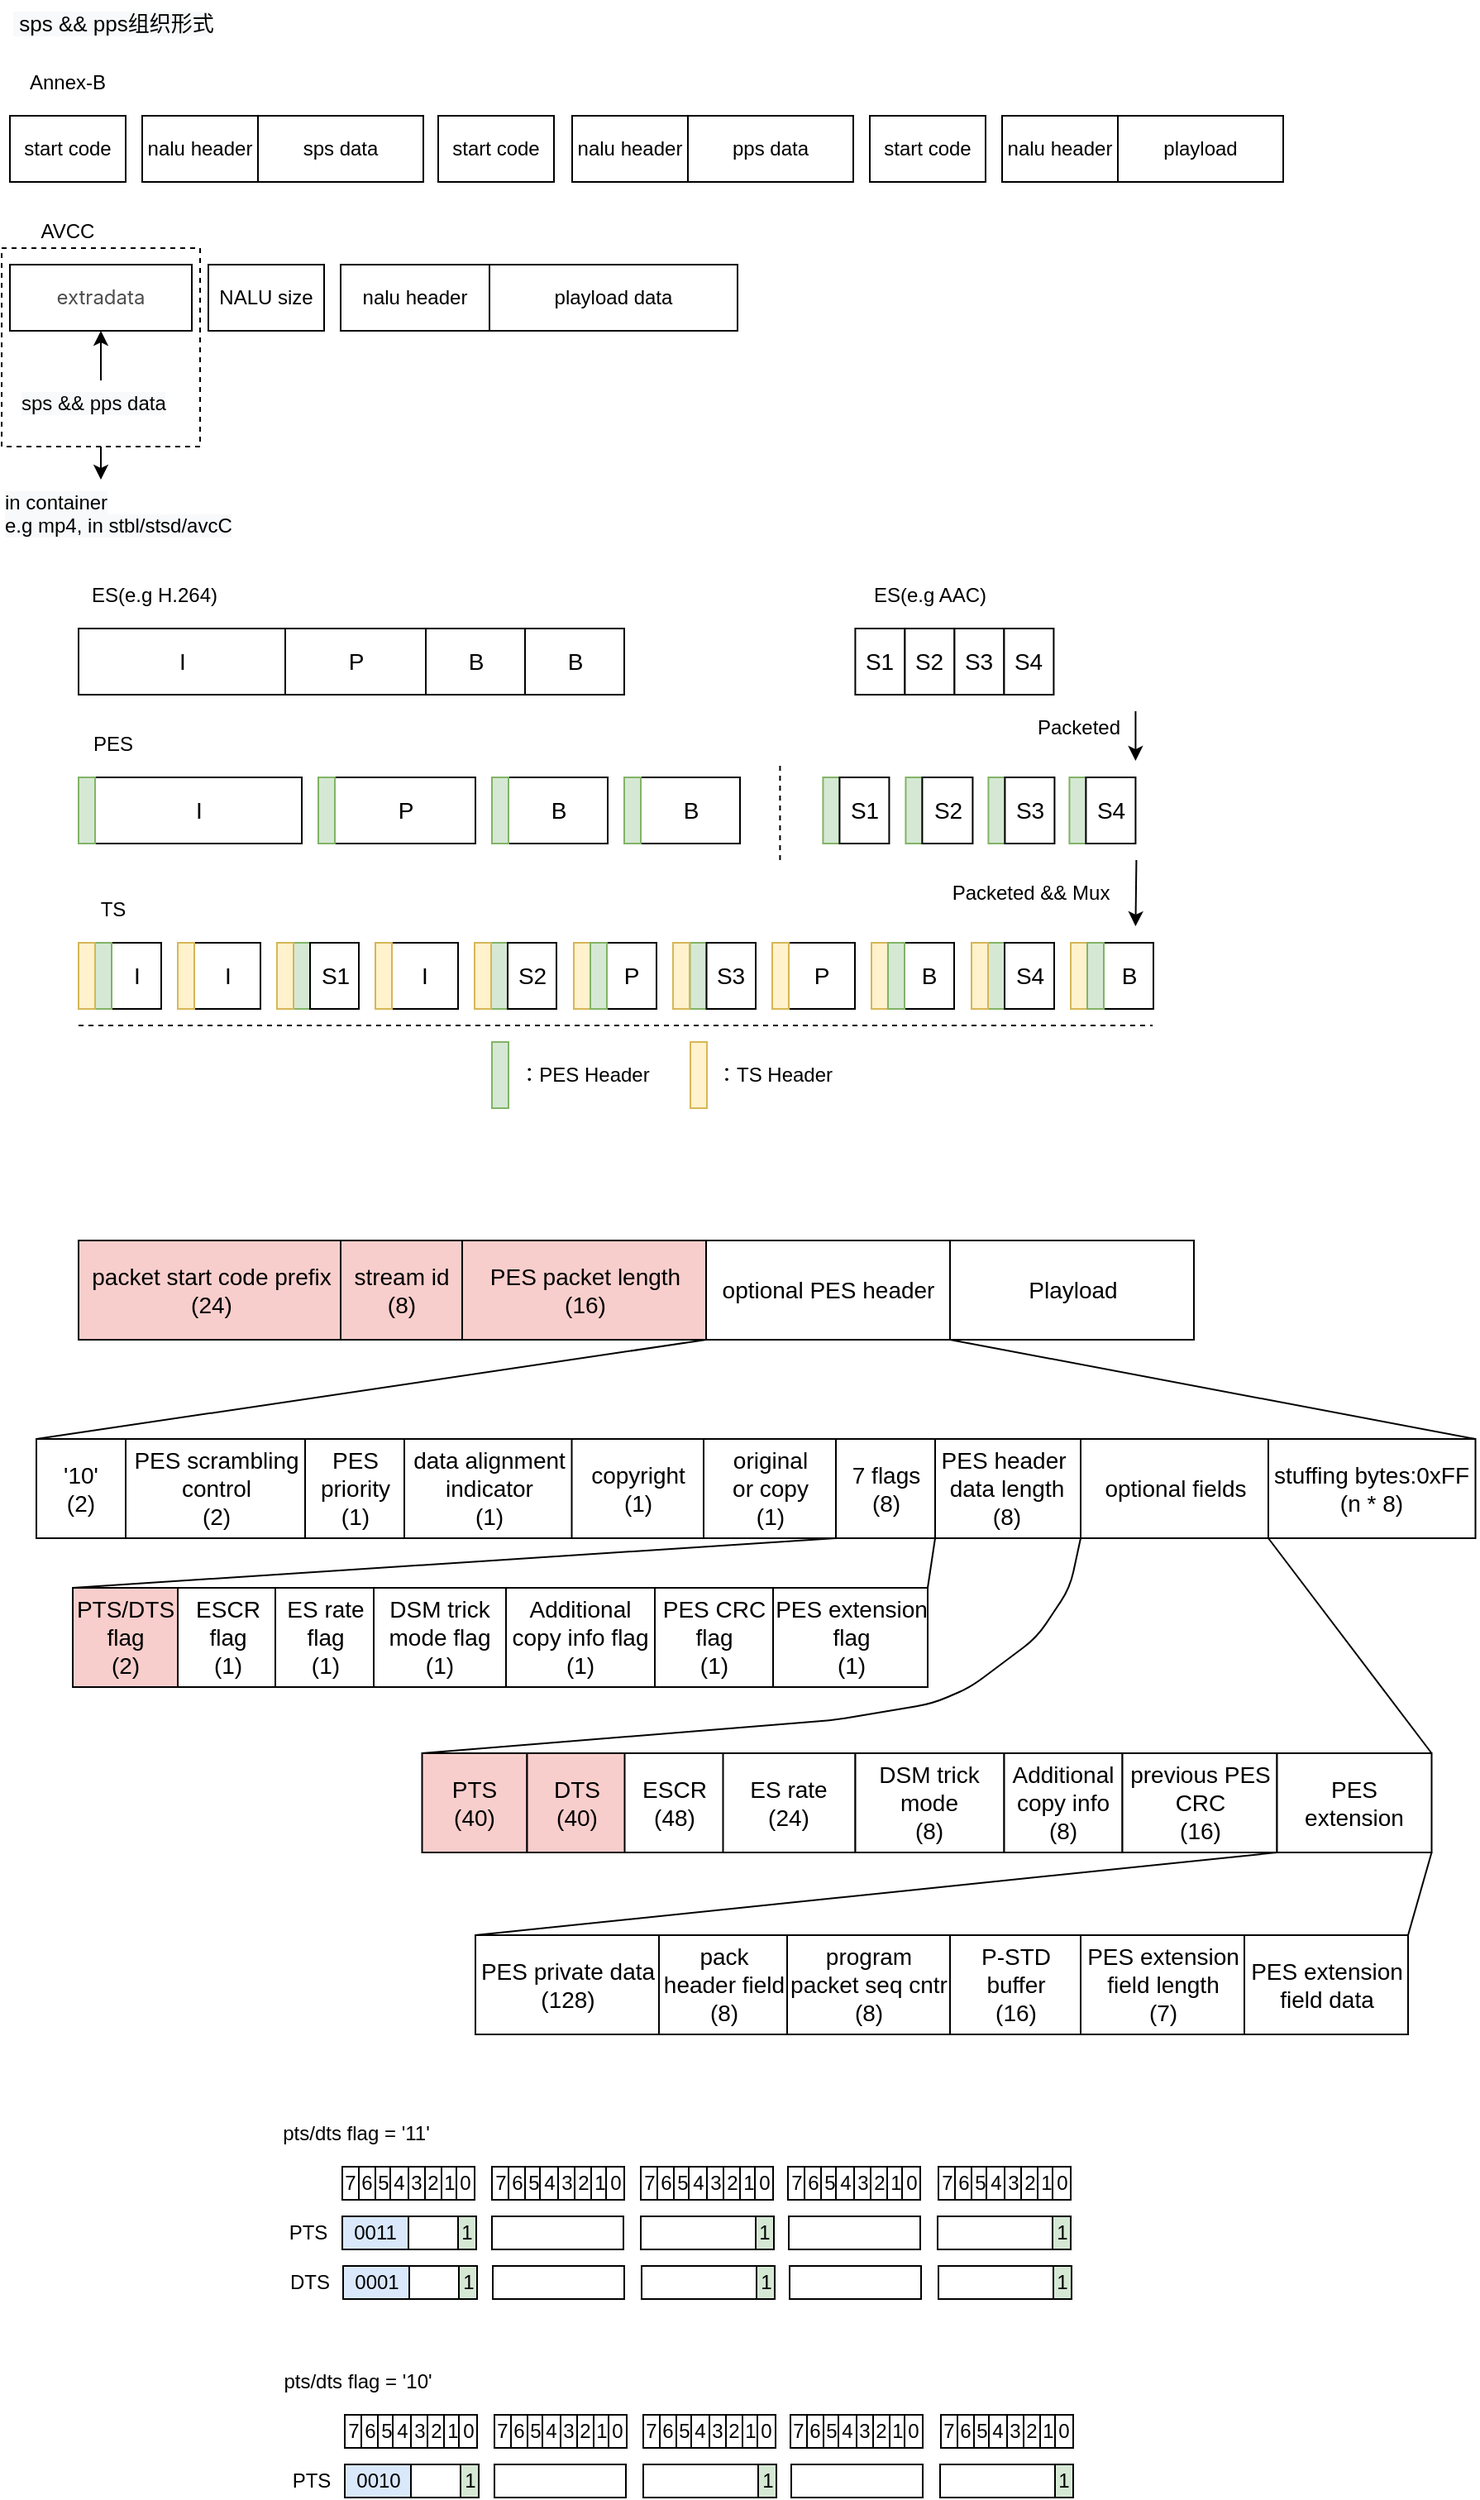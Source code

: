 <mxfile version="13.5.9" type="github">
  <diagram id="H2OyWEgOupRw279F355V" name="Page-1">
    <mxGraphModel dx="602" dy="960" grid="1" gridSize="10" guides="1" tooltips="1" connect="1" arrows="1" fold="1" page="1" pageScale="1" pageWidth="827" pageHeight="1169" math="0" shadow="0">
      <root>
        <mxCell id="0" />
        <mxCell id="1" parent="0" />
        <mxCell id="e2cg2YzqcunQsSNUU6SA-1" value="&lt;font style=&quot;font-size: 14px&quot;&gt;I&lt;/font&gt;" style="rounded=0;whiteSpace=wrap;html=1;" parent="1" vertex="1">
          <mxGeometry x="80.5" y="510" width="125" height="40" as="geometry" />
        </mxCell>
        <mxCell id="e2cg2YzqcunQsSNUU6SA-2" value="ES(e.g H.264)" style="text;html=1;align=center;verticalAlign=middle;resizable=0;points=[];autosize=1;" parent="1" vertex="1">
          <mxGeometry x="80.5" y="480" width="90" height="20" as="geometry" />
        </mxCell>
        <mxCell id="e2cg2YzqcunQsSNUU6SA-3" value="&lt;span style=&quot;font-size: 14px&quot;&gt;P&lt;/span&gt;" style="rounded=0;whiteSpace=wrap;html=1;" parent="1" vertex="1">
          <mxGeometry x="205.5" y="510" width="85" height="40" as="geometry" />
        </mxCell>
        <mxCell id="e2cg2YzqcunQsSNUU6SA-4" value="&lt;span style=&quot;font-size: 14px&quot;&gt;B&lt;/span&gt;" style="rounded=0;whiteSpace=wrap;html=1;" parent="1" vertex="1">
          <mxGeometry x="290.5" y="510" width="60" height="40" as="geometry" />
        </mxCell>
        <mxCell id="e2cg2YzqcunQsSNUU6SA-5" value="&lt;span style=&quot;font-size: 14px&quot;&gt;B&lt;/span&gt;" style="rounded=0;whiteSpace=wrap;html=1;" parent="1" vertex="1">
          <mxGeometry x="350.5" y="510" width="60" height="40" as="geometry" />
        </mxCell>
        <mxCell id="e2cg2YzqcunQsSNUU6SA-6" value="&lt;font style=&quot;font-size: 14px&quot;&gt;I&lt;/font&gt;" style="rounded=0;whiteSpace=wrap;html=1;" parent="1" vertex="1">
          <mxGeometry x="90.5" y="600" width="125" height="40" as="geometry" />
        </mxCell>
        <mxCell id="e2cg2YzqcunQsSNUU6SA-7" value="PES" style="text;html=1;align=center;verticalAlign=middle;resizable=0;points=[];autosize=1;" parent="1" vertex="1">
          <mxGeometry x="80.5" y="570" width="40" height="20" as="geometry" />
        </mxCell>
        <mxCell id="e2cg2YzqcunQsSNUU6SA-8" value="&lt;span style=&quot;font-size: 14px&quot;&gt;P&lt;/span&gt;" style="rounded=0;whiteSpace=wrap;html=1;" parent="1" vertex="1">
          <mxGeometry x="235.5" y="600" width="85" height="40" as="geometry" />
        </mxCell>
        <mxCell id="e2cg2YzqcunQsSNUU6SA-9" value="&lt;span style=&quot;font-size: 14px&quot;&gt;B&lt;/span&gt;" style="rounded=0;whiteSpace=wrap;html=1;" parent="1" vertex="1">
          <mxGeometry x="340.5" y="600" width="60" height="40" as="geometry" />
        </mxCell>
        <mxCell id="e2cg2YzqcunQsSNUU6SA-10" value="&lt;span style=&quot;font-size: 14px&quot;&gt;B&lt;/span&gt;" style="rounded=0;whiteSpace=wrap;html=1;" parent="1" vertex="1">
          <mxGeometry x="420.5" y="600" width="60" height="40" as="geometry" />
        </mxCell>
        <mxCell id="e2cg2YzqcunQsSNUU6SA-11" value="" style="rounded=0;whiteSpace=wrap;html=1;fillColor=#d5e8d4;strokeColor=#82b366;" parent="1" vertex="1">
          <mxGeometry x="80.5" y="600" width="10" height="40" as="geometry" />
        </mxCell>
        <mxCell id="e2cg2YzqcunQsSNUU6SA-12" value="" style="rounded=0;whiteSpace=wrap;html=1;fillColor=#d5e8d4;strokeColor=#82b366;" parent="1" vertex="1">
          <mxGeometry x="225.5" y="600" width="10" height="40" as="geometry" />
        </mxCell>
        <mxCell id="e2cg2YzqcunQsSNUU6SA-13" value="" style="rounded=0;whiteSpace=wrap;html=1;fillColor=#d5e8d4;strokeColor=#82b366;" parent="1" vertex="1">
          <mxGeometry x="330.5" y="600" width="10" height="40" as="geometry" />
        </mxCell>
        <mxCell id="e2cg2YzqcunQsSNUU6SA-14" value="" style="rounded=0;whiteSpace=wrap;html=1;fillColor=#d5e8d4;strokeColor=#82b366;" parent="1" vertex="1">
          <mxGeometry x="410.5" y="600" width="10" height="40" as="geometry" />
        </mxCell>
        <mxCell id="e2cg2YzqcunQsSNUU6SA-15" value="TS" style="text;html=1;align=center;verticalAlign=middle;resizable=0;points=[];autosize=1;" parent="1" vertex="1">
          <mxGeometry x="85.5" y="670" width="30" height="20" as="geometry" />
        </mxCell>
        <mxCell id="e2cg2YzqcunQsSNUU6SA-16" value="&lt;font style=&quot;font-size: 14px&quot;&gt;I&lt;/font&gt;" style="rounded=0;whiteSpace=wrap;html=1;" parent="1" vertex="1">
          <mxGeometry x="100.5" y="700" width="30" height="40" as="geometry" />
        </mxCell>
        <mxCell id="e2cg2YzqcunQsSNUU6SA-17" value="" style="rounded=0;whiteSpace=wrap;html=1;fillColor=#d5e8d4;strokeColor=#82b366;" parent="1" vertex="1">
          <mxGeometry x="90.5" y="700" width="10" height="40" as="geometry" />
        </mxCell>
        <mxCell id="e2cg2YzqcunQsSNUU6SA-18" value="&lt;font style=&quot;font-size: 14px&quot;&gt;I&lt;/font&gt;" style="rounded=0;whiteSpace=wrap;html=1;" parent="1" vertex="1">
          <mxGeometry x="150.5" y="700" width="40" height="40" as="geometry" />
        </mxCell>
        <mxCell id="e2cg2YzqcunQsSNUU6SA-19" value="&lt;font style=&quot;font-size: 14px&quot;&gt;I&lt;/font&gt;" style="rounded=0;whiteSpace=wrap;html=1;" parent="1" vertex="1">
          <mxGeometry x="270" y="700" width="40" height="40" as="geometry" />
        </mxCell>
        <mxCell id="e2cg2YzqcunQsSNUU6SA-20" value="" style="rounded=0;whiteSpace=wrap;html=1;fillColor=#fff2cc;strokeColor=#d6b656;" parent="1" vertex="1">
          <mxGeometry x="80.5" y="700" width="10" height="40" as="geometry" />
        </mxCell>
        <mxCell id="e2cg2YzqcunQsSNUU6SA-21" value="" style="rounded=0;whiteSpace=wrap;html=1;fillColor=#fff2cc;strokeColor=#d6b656;" parent="1" vertex="1">
          <mxGeometry x="140.5" y="700" width="10" height="40" as="geometry" />
        </mxCell>
        <mxCell id="e2cg2YzqcunQsSNUU6SA-22" value="" style="rounded=0;whiteSpace=wrap;html=1;fillColor=#fff2cc;strokeColor=#d6b656;" parent="1" vertex="1">
          <mxGeometry x="260" y="700" width="10" height="40" as="geometry" />
        </mxCell>
        <mxCell id="e2cg2YzqcunQsSNUU6SA-23" value="&lt;font style=&quot;font-size: 14px&quot;&gt;P&lt;/font&gt;" style="rounded=0;whiteSpace=wrap;html=1;" parent="1" vertex="1">
          <mxGeometry x="400" y="700" width="30" height="40" as="geometry" />
        </mxCell>
        <mxCell id="e2cg2YzqcunQsSNUU6SA-24" value="" style="rounded=0;whiteSpace=wrap;html=1;fillColor=#fff2cc;strokeColor=#d6b656;" parent="1" vertex="1">
          <mxGeometry x="380" y="700" width="10" height="40" as="geometry" />
        </mxCell>
        <mxCell id="e2cg2YzqcunQsSNUU6SA-25" value="&lt;font style=&quot;font-size: 14px&quot;&gt;P&lt;/font&gt;" style="rounded=0;whiteSpace=wrap;html=1;" parent="1" vertex="1">
          <mxGeometry x="510" y="700" width="40" height="40" as="geometry" />
        </mxCell>
        <mxCell id="e2cg2YzqcunQsSNUU6SA-26" value="" style="rounded=0;whiteSpace=wrap;html=1;fillColor=#fff2cc;strokeColor=#d6b656;" parent="1" vertex="1">
          <mxGeometry x="500" y="700" width="10" height="40" as="geometry" />
        </mxCell>
        <mxCell id="e2cg2YzqcunQsSNUU6SA-27" value="&lt;font style=&quot;font-size: 14px&quot;&gt;B&lt;/font&gt;" style="rounded=0;whiteSpace=wrap;html=1;" parent="1" vertex="1">
          <mxGeometry x="580" y="700" width="30" height="40" as="geometry" />
        </mxCell>
        <mxCell id="e2cg2YzqcunQsSNUU6SA-28" value="" style="rounded=0;whiteSpace=wrap;html=1;fillColor=#fff2cc;strokeColor=#d6b656;" parent="1" vertex="1">
          <mxGeometry x="560" y="700" width="10" height="40" as="geometry" />
        </mxCell>
        <mxCell id="e2cg2YzqcunQsSNUU6SA-29" value="&lt;font style=&quot;font-size: 14px&quot;&gt;B&lt;/font&gt;" style="rounded=0;whiteSpace=wrap;html=1;" parent="1" vertex="1">
          <mxGeometry x="700.5" y="700" width="30" height="40" as="geometry" />
        </mxCell>
        <mxCell id="e2cg2YzqcunQsSNUU6SA-30" value="" style="rounded=0;whiteSpace=wrap;html=1;fillColor=#fff2cc;strokeColor=#d6b656;" parent="1" vertex="1">
          <mxGeometry x="680.5" y="700" width="10" height="40" as="geometry" />
        </mxCell>
        <mxCell id="e2cg2YzqcunQsSNUU6SA-31" value="" style="rounded=0;whiteSpace=wrap;html=1;fillColor=#d5e8d4;strokeColor=#82b366;" parent="1" vertex="1">
          <mxGeometry x="390" y="700" width="10" height="40" as="geometry" />
        </mxCell>
        <mxCell id="e2cg2YzqcunQsSNUU6SA-32" value="" style="rounded=0;whiteSpace=wrap;html=1;fillColor=#d5e8d4;strokeColor=#82b366;" parent="1" vertex="1">
          <mxGeometry x="570" y="700" width="10" height="40" as="geometry" />
        </mxCell>
        <mxCell id="e2cg2YzqcunQsSNUU6SA-33" value="" style="rounded=0;whiteSpace=wrap;html=1;fillColor=#d5e8d4;strokeColor=#82b366;" parent="1" vertex="1">
          <mxGeometry x="690.5" y="700" width="10" height="40" as="geometry" />
        </mxCell>
        <mxCell id="e2cg2YzqcunQsSNUU6SA-34" style="edgeStyle=orthogonalEdgeStyle;rounded=0;orthogonalLoop=1;jettySize=auto;html=1;exitX=0.5;exitY=1;exitDx=0;exitDy=0;" parent="1" source="e2cg2YzqcunQsSNUU6SA-35" edge="1">
          <mxGeometry relative="1" as="geometry">
            <mxPoint x="94" y="420" as="targetPoint" />
          </mxGeometry>
        </mxCell>
        <mxCell id="e2cg2YzqcunQsSNUU6SA-35" value="" style="rounded=0;whiteSpace=wrap;html=1;dashed=1;" parent="1" vertex="1">
          <mxGeometry x="34" y="280" width="120" height="120" as="geometry" />
        </mxCell>
        <mxCell id="e2cg2YzqcunQsSNUU6SA-36" value="start code" style="whiteSpace=wrap;html=1;" parent="1" vertex="1">
          <mxGeometry x="39" y="200" width="70" height="40" as="geometry" />
        </mxCell>
        <mxCell id="e2cg2YzqcunQsSNUU6SA-37" value="nalu header" style="whiteSpace=wrap;html=1;" parent="1" vertex="1">
          <mxGeometry x="119" y="200" width="70" height="40" as="geometry" />
        </mxCell>
        <mxCell id="e2cg2YzqcunQsSNUU6SA-38" value="sps data" style="whiteSpace=wrap;html=1;" parent="1" vertex="1">
          <mxGeometry x="189" y="200" width="100" height="40" as="geometry" />
        </mxCell>
        <mxCell id="e2cg2YzqcunQsSNUU6SA-39" value="Annex-B" style="text;html=1;strokeColor=none;fillColor=none;align=center;verticalAlign=middle;whiteSpace=wrap;rounded=0;" parent="1" vertex="1">
          <mxGeometry x="39" y="170" width="70" height="20" as="geometry" />
        </mxCell>
        <mxCell id="e2cg2YzqcunQsSNUU6SA-40" value="&lt;span style=&quot;color: rgb(0 , 0 , 0) ; font-family: &amp;#34;helvetica&amp;#34; ; font-size: 13px ; font-style: normal ; font-weight: 400 ; letter-spacing: normal ; text-align: center ; text-indent: 0px ; text-transform: none ; word-spacing: 0px ; background-color: rgb(248 , 249 , 250) ; display: inline ; float: none&quot;&gt;&lt;span&gt;&amp;nbsp;&lt;/span&gt;sps &amp;amp;&amp;amp; pps组织形式&lt;/span&gt;" style="text;whiteSpace=wrap;html=1;" parent="1" vertex="1">
          <mxGeometry x="39" y="130" width="140" height="30" as="geometry" />
        </mxCell>
        <mxCell id="e2cg2YzqcunQsSNUU6SA-41" value="NALU size" style="whiteSpace=wrap;html=1;" parent="1" vertex="1">
          <mxGeometry x="159" y="290" width="70" height="40" as="geometry" />
        </mxCell>
        <mxCell id="e2cg2YzqcunQsSNUU6SA-42" value="&lt;span style=&quot;color: rgb(77 , 77 , 77) ; font-family: &amp;#34;microsoft yahei&amp;#34; , &amp;#34;sf pro display&amp;#34; , &amp;#34;roboto&amp;#34; , &amp;#34;noto&amp;#34; , &amp;#34;arial&amp;#34; , &amp;#34;pingfang sc&amp;#34; , sans-serif ; background-color: rgb(255 , 255 , 255)&quot;&gt;&lt;font style=&quot;font-size: 12px&quot;&gt;extradata&lt;/font&gt;&lt;/span&gt;" style="whiteSpace=wrap;html=1;" parent="1" vertex="1">
          <mxGeometry x="39" y="290" width="110" height="40" as="geometry" />
        </mxCell>
        <mxCell id="e2cg2YzqcunQsSNUU6SA-43" value="playload data" style="whiteSpace=wrap;html=1;" parent="1" vertex="1">
          <mxGeometry x="329" y="290" width="150" height="40" as="geometry" />
        </mxCell>
        <mxCell id="e2cg2YzqcunQsSNUU6SA-44" value="AVCC" style="text;html=1;strokeColor=none;fillColor=none;align=center;verticalAlign=middle;whiteSpace=wrap;rounded=0;" parent="1" vertex="1">
          <mxGeometry x="39" y="260" width="70" height="20" as="geometry" />
        </mxCell>
        <mxCell id="e2cg2YzqcunQsSNUU6SA-45" value="nalu header" style="whiteSpace=wrap;html=1;" parent="1" vertex="1">
          <mxGeometry x="239" y="290" width="90" height="40" as="geometry" />
        </mxCell>
        <mxCell id="e2cg2YzqcunQsSNUU6SA-46" value="" style="edgeStyle=orthogonalEdgeStyle;rounded=0;orthogonalLoop=1;jettySize=auto;html=1;entryX=0.5;entryY=1;entryDx=0;entryDy=0;" parent="1" source="e2cg2YzqcunQsSNUU6SA-47" target="e2cg2YzqcunQsSNUU6SA-42" edge="1">
          <mxGeometry relative="1" as="geometry">
            <mxPoint x="169" y="370" as="targetPoint" />
          </mxGeometry>
        </mxCell>
        <mxCell id="e2cg2YzqcunQsSNUU6SA-47" value="&lt;span style=&quot;color: rgb(0 , 0 , 0) ; font-family: &amp;#34;helvetica&amp;#34; ; font-size: 12px ; font-style: normal ; font-weight: 400 ; letter-spacing: normal ; text-align: center ; text-indent: 0px ; text-transform: none ; word-spacing: 0px ; background-color: rgb(248 , 249 , 250) ; display: inline ; float: none&quot;&gt;sps &amp;amp;&amp;amp; pps data&lt;/span&gt;" style="text;whiteSpace=wrap;html=1;" parent="1" vertex="1">
          <mxGeometry x="44" y="360" width="100" height="30" as="geometry" />
        </mxCell>
        <mxCell id="e2cg2YzqcunQsSNUU6SA-48" value="start code" style="whiteSpace=wrap;html=1;" parent="1" vertex="1">
          <mxGeometry x="559" y="200" width="70" height="40" as="geometry" />
        </mxCell>
        <mxCell id="e2cg2YzqcunQsSNUU6SA-49" value="&lt;span style=&quot;color: rgb(0 , 0 , 0) ; font-family: &amp;#34;helvetica&amp;#34; ; font-size: 12px ; font-style: normal ; font-weight: 400 ; letter-spacing: normal ; text-align: center ; text-indent: 0px ; text-transform: none ; word-spacing: 0px ; background-color: rgb(248 , 249 , 250) ; display: inline ; float: none&quot;&gt;in container&lt;br&gt;e.g mp4, in stbl/stsd/avcC&lt;br&gt;&lt;/span&gt;" style="text;whiteSpace=wrap;html=1;" parent="1" vertex="1">
          <mxGeometry x="34" y="420" width="140" height="40" as="geometry" />
        </mxCell>
        <mxCell id="e2cg2YzqcunQsSNUU6SA-50" value="start code" style="whiteSpace=wrap;html=1;" parent="1" vertex="1">
          <mxGeometry x="298" y="200" width="70" height="40" as="geometry" />
        </mxCell>
        <mxCell id="e2cg2YzqcunQsSNUU6SA-51" value="nalu header" style="whiteSpace=wrap;html=1;" parent="1" vertex="1">
          <mxGeometry x="379" y="200" width="70" height="40" as="geometry" />
        </mxCell>
        <mxCell id="e2cg2YzqcunQsSNUU6SA-52" value="pps data" style="whiteSpace=wrap;html=1;" parent="1" vertex="1">
          <mxGeometry x="449" y="200" width="100" height="40" as="geometry" />
        </mxCell>
        <mxCell id="e2cg2YzqcunQsSNUU6SA-53" value="nalu header" style="whiteSpace=wrap;html=1;" parent="1" vertex="1">
          <mxGeometry x="639" y="200" width="70" height="40" as="geometry" />
        </mxCell>
        <mxCell id="e2cg2YzqcunQsSNUU6SA-54" value="playload" style="whiteSpace=wrap;html=1;" parent="1" vertex="1">
          <mxGeometry x="709" y="200" width="100" height="40" as="geometry" />
        </mxCell>
        <mxCell id="e2cg2YzqcunQsSNUU6SA-55" value="" style="rounded=0;whiteSpace=wrap;html=1;fillColor=#d5e8d4;strokeColor=#82b366;" parent="1" vertex="1">
          <mxGeometry x="330.5" y="760" width="10" height="40" as="geometry" />
        </mxCell>
        <mxCell id="e2cg2YzqcunQsSNUU6SA-56" value="" style="endArrow=none;dashed=1;html=1;" parent="1" edge="1">
          <mxGeometry width="50" height="50" relative="1" as="geometry">
            <mxPoint x="80.5" y="750" as="sourcePoint" />
            <mxPoint x="730" y="750" as="targetPoint" />
          </mxGeometry>
        </mxCell>
        <mxCell id="e2cg2YzqcunQsSNUU6SA-57" value="：PES Header" style="text;html=1;align=center;verticalAlign=middle;resizable=0;points=[];autosize=1;" parent="1" vertex="1">
          <mxGeometry x="340.5" y="770" width="90" height="20" as="geometry" />
        </mxCell>
        <mxCell id="e2cg2YzqcunQsSNUU6SA-58" value="" style="rounded=0;whiteSpace=wrap;html=1;fillColor=#fff2cc;strokeColor=#d6b656;" parent="1" vertex="1">
          <mxGeometry x="450.5" y="760" width="10" height="40" as="geometry" />
        </mxCell>
        <mxCell id="e2cg2YzqcunQsSNUU6SA-59" value="：TS Header" style="text;html=1;align=center;verticalAlign=middle;resizable=0;points=[];autosize=1;" parent="1" vertex="1">
          <mxGeometry x="455.5" y="770" width="90" height="20" as="geometry" />
        </mxCell>
        <mxCell id="CJn2OmB8v8oCrsXGUj4G-1" value="ES(e.g AAC)" style="text;html=1;align=center;verticalAlign=middle;resizable=0;points=[];autosize=1;" parent="1" vertex="1">
          <mxGeometry x="555.21" y="480" width="80" height="20" as="geometry" />
        </mxCell>
        <mxCell id="CJn2OmB8v8oCrsXGUj4G-4" value="&lt;span style=&quot;font-size: 14px&quot;&gt;S1&lt;/span&gt;" style="rounded=0;whiteSpace=wrap;html=1;" parent="1" vertex="1">
          <mxGeometry x="550.21" y="510" width="30" height="40" as="geometry" />
        </mxCell>
        <mxCell id="CJn2OmB8v8oCrsXGUj4G-5" value="&lt;span style=&quot;font-size: 14px&quot;&gt;S2&lt;/span&gt;" style="rounded=0;whiteSpace=wrap;html=1;" parent="1" vertex="1">
          <mxGeometry x="580.21" y="510" width="30" height="40" as="geometry" />
        </mxCell>
        <mxCell id="CJn2OmB8v8oCrsXGUj4G-6" value="&lt;span style=&quot;font-size: 14px&quot;&gt;S3&lt;/span&gt;" style="rounded=0;whiteSpace=wrap;html=1;" parent="1" vertex="1">
          <mxGeometry x="610.21" y="510" width="30" height="40" as="geometry" />
        </mxCell>
        <mxCell id="CJn2OmB8v8oCrsXGUj4G-8" value="" style="rounded=0;whiteSpace=wrap;html=1;fillColor=#d5e8d4;strokeColor=#82b366;" parent="1" vertex="1">
          <mxGeometry x="210.5" y="700" width="10" height="40" as="geometry" />
        </mxCell>
        <mxCell id="CJn2OmB8v8oCrsXGUj4G-9" value="&lt;span style=&quot;font-size: 14px&quot;&gt;S1&lt;/span&gt;" style="rounded=0;whiteSpace=wrap;html=1;" parent="1" vertex="1">
          <mxGeometry x="220.5" y="700" width="29.5" height="40" as="geometry" />
        </mxCell>
        <mxCell id="CJn2OmB8v8oCrsXGUj4G-10" value="" style="rounded=0;whiteSpace=wrap;html=1;fillColor=#d5e8d4;strokeColor=#82b366;" parent="1" vertex="1">
          <mxGeometry x="580.71" y="600" width="10" height="40" as="geometry" />
        </mxCell>
        <mxCell id="CJn2OmB8v8oCrsXGUj4G-11" value="&lt;span style=&quot;font-size: 14px&quot;&gt;S2&lt;/span&gt;" style="rounded=0;whiteSpace=wrap;html=1;" parent="1" vertex="1">
          <mxGeometry x="590.71" y="600" width="30.5" height="40" as="geometry" />
        </mxCell>
        <mxCell id="CJn2OmB8v8oCrsXGUj4G-12" value="" style="rounded=0;whiteSpace=wrap;html=1;fillColor=#d5e8d4;strokeColor=#82b366;" parent="1" vertex="1">
          <mxGeometry x="630.71" y="600" width="10" height="40" as="geometry" />
        </mxCell>
        <mxCell id="CJn2OmB8v8oCrsXGUj4G-13" value="&lt;span style=&quot;font-size: 14px&quot;&gt;S3&lt;/span&gt;" style="rounded=0;whiteSpace=wrap;html=1;" parent="1" vertex="1">
          <mxGeometry x="640.71" y="600" width="30" height="40" as="geometry" />
        </mxCell>
        <mxCell id="CJn2OmB8v8oCrsXGUj4G-15" value="&lt;span style=&quot;font-size: 14px&quot;&gt;S4&lt;/span&gt;" style="rounded=0;whiteSpace=wrap;html=1;" parent="1" vertex="1">
          <mxGeometry x="640.21" y="510" width="30" height="40" as="geometry" />
        </mxCell>
        <mxCell id="CJn2OmB8v8oCrsXGUj4G-16" value="" style="rounded=0;whiteSpace=wrap;html=1;fillColor=#d5e8d4;strokeColor=#82b366;" parent="1" vertex="1">
          <mxGeometry x="679.71" y="600" width="10" height="40" as="geometry" />
        </mxCell>
        <mxCell id="CJn2OmB8v8oCrsXGUj4G-17" value="&lt;span style=&quot;font-size: 14px&quot;&gt;S4&lt;/span&gt;" style="rounded=0;whiteSpace=wrap;html=1;" parent="1" vertex="1">
          <mxGeometry x="689.71" y="600" width="30" height="40" as="geometry" />
        </mxCell>
        <mxCell id="CJn2OmB8v8oCrsXGUj4G-18" value="" style="rounded=0;whiteSpace=wrap;html=1;fillColor=#d5e8d4;strokeColor=#82b366;" parent="1" vertex="1">
          <mxGeometry x="530.71" y="600" width="10" height="40" as="geometry" />
        </mxCell>
        <mxCell id="CJn2OmB8v8oCrsXGUj4G-19" value="&lt;span style=&quot;font-size: 14px&quot;&gt;S1&lt;/span&gt;" style="rounded=0;whiteSpace=wrap;html=1;" parent="1" vertex="1">
          <mxGeometry x="540.71" y="600" width="30" height="40" as="geometry" />
        </mxCell>
        <mxCell id="CJn2OmB8v8oCrsXGUj4G-20" value="" style="rounded=0;whiteSpace=wrap;html=1;fillColor=#d5e8d4;strokeColor=#82b366;" parent="1" vertex="1">
          <mxGeometry x="330" y="700" width="10" height="40" as="geometry" />
        </mxCell>
        <mxCell id="CJn2OmB8v8oCrsXGUj4G-21" value="&lt;span style=&quot;font-size: 14px&quot;&gt;S2&lt;/span&gt;" style="rounded=0;whiteSpace=wrap;html=1;" parent="1" vertex="1">
          <mxGeometry x="340" y="700" width="29.5" height="40" as="geometry" />
        </mxCell>
        <mxCell id="CJn2OmB8v8oCrsXGUj4G-22" value="" style="rounded=0;whiteSpace=wrap;html=1;fillColor=#d5e8d4;strokeColor=#82b366;" parent="1" vertex="1">
          <mxGeometry x="450.25" y="700" width="10" height="40" as="geometry" />
        </mxCell>
        <mxCell id="CJn2OmB8v8oCrsXGUj4G-23" value="&lt;span style=&quot;font-size: 14px&quot;&gt;S3&lt;/span&gt;" style="rounded=0;whiteSpace=wrap;html=1;" parent="1" vertex="1">
          <mxGeometry x="460.25" y="700" width="29.75" height="40" as="geometry" />
        </mxCell>
        <mxCell id="CJn2OmB8v8oCrsXGUj4G-24" value="" style="rounded=0;whiteSpace=wrap;html=1;fillColor=#d5e8d4;strokeColor=#82b366;" parent="1" vertex="1">
          <mxGeometry x="630.5" y="700" width="10" height="40" as="geometry" />
        </mxCell>
        <mxCell id="CJn2OmB8v8oCrsXGUj4G-25" value="&lt;span style=&quot;font-size: 14px&quot;&gt;S4&lt;/span&gt;" style="rounded=0;whiteSpace=wrap;html=1;" parent="1" vertex="1">
          <mxGeometry x="640.5" y="700" width="30" height="40" as="geometry" />
        </mxCell>
        <mxCell id="CJn2OmB8v8oCrsXGUj4G-26" value="" style="endArrow=none;dashed=1;html=1;" parent="1" edge="1">
          <mxGeometry width="50" height="50" relative="1" as="geometry">
            <mxPoint x="504.71" y="650" as="sourcePoint" />
            <mxPoint x="504.71" y="590" as="targetPoint" />
          </mxGeometry>
        </mxCell>
        <mxCell id="CJn2OmB8v8oCrsXGUj4G-28" value="" style="endArrow=classic;html=1;" parent="1" edge="1">
          <mxGeometry width="50" height="50" relative="1" as="geometry">
            <mxPoint x="719.71" y="560" as="sourcePoint" />
            <mxPoint x="719.71" y="590" as="targetPoint" />
          </mxGeometry>
        </mxCell>
        <mxCell id="CJn2OmB8v8oCrsXGUj4G-29" value="Packeted" style="text;html=1;align=center;verticalAlign=middle;resizable=0;points=[];autosize=1;" parent="1" vertex="1">
          <mxGeometry x="649.71" y="560" width="70" height="20" as="geometry" />
        </mxCell>
        <mxCell id="CJn2OmB8v8oCrsXGUj4G-30" value="" style="endArrow=classic;html=1;" parent="1" edge="1">
          <mxGeometry width="50" height="50" relative="1" as="geometry">
            <mxPoint x="720.21" y="650" as="sourcePoint" />
            <mxPoint x="719.71" y="690" as="targetPoint" />
          </mxGeometry>
        </mxCell>
        <mxCell id="CJn2OmB8v8oCrsXGUj4G-31" value="Packeted &amp;amp;&amp;amp; Mux" style="text;html=1;align=center;verticalAlign=middle;resizable=0;points=[];autosize=1;" parent="1" vertex="1">
          <mxGeometry x="600.71" y="660" width="110" height="20" as="geometry" />
        </mxCell>
        <mxCell id="CJn2OmB8v8oCrsXGUj4G-32" value="&lt;font style=&quot;font-size: 14px&quot;&gt;packet start code prefix&lt;br&gt;(24)&lt;br&gt;&lt;/font&gt;" style="rounded=0;whiteSpace=wrap;html=1;fillColor=#f8cecc;" parent="1" vertex="1">
          <mxGeometry x="80.5" y="880" width="159.5" height="60" as="geometry" />
        </mxCell>
        <mxCell id="CJn2OmB8v8oCrsXGUj4G-33" value="&lt;font style=&quot;font-size: 14px&quot;&gt;stream id&lt;br&gt;(8)&lt;br&gt;&lt;/font&gt;" style="rounded=0;whiteSpace=wrap;html=1;fillColor=#f8cecc;" parent="1" vertex="1">
          <mxGeometry x="239" y="880" width="73.5" height="60" as="geometry" />
        </mxCell>
        <mxCell id="CJn2OmB8v8oCrsXGUj4G-34" value="&lt;font style=&quot;font-size: 14px&quot;&gt;PES packet length&lt;br&gt;(16)&lt;br&gt;&lt;/font&gt;" style="rounded=0;whiteSpace=wrap;html=1;fillColor=#f8cecc;" parent="1" vertex="1">
          <mxGeometry x="312.5" y="880" width="147.5" height="60" as="geometry" />
        </mxCell>
        <mxCell id="CJn2OmB8v8oCrsXGUj4G-35" value="&lt;font style=&quot;font-size: 14px&quot;&gt;optional PES header&lt;br&gt;&lt;/font&gt;" style="rounded=0;whiteSpace=wrap;html=1;" parent="1" vertex="1">
          <mxGeometry x="460" y="880" width="147.5" height="60" as="geometry" />
        </mxCell>
        <mxCell id="CJn2OmB8v8oCrsXGUj4G-36" value="&lt;font style=&quot;font-size: 14px&quot;&gt;Playload&lt;br&gt;&lt;/font&gt;" style="rounded=0;whiteSpace=wrap;html=1;" parent="1" vertex="1">
          <mxGeometry x="607.5" y="880" width="147.5" height="60" as="geometry" />
        </mxCell>
        <mxCell id="CJn2OmB8v8oCrsXGUj4G-37" value="" style="endArrow=none;html=1;entryX=0;entryY=1;entryDx=0;entryDy=0;exitX=0;exitY=0;exitDx=0;exitDy=0;" parent="1" source="CJn2OmB8v8oCrsXGUj4G-39" target="CJn2OmB8v8oCrsXGUj4G-35" edge="1">
          <mxGeometry width="50" height="50" relative="1" as="geometry">
            <mxPoint x="80" y="1000" as="sourcePoint" />
            <mxPoint x="470" y="970" as="targetPoint" />
          </mxGeometry>
        </mxCell>
        <mxCell id="CJn2OmB8v8oCrsXGUj4G-38" value="" style="endArrow=none;html=1;entryX=1;entryY=1;entryDx=0;entryDy=0;exitX=1;exitY=0;exitDx=0;exitDy=0;" parent="1" source="CJn2OmB8v8oCrsXGUj4G-45" target="CJn2OmB8v8oCrsXGUj4G-35" edge="1">
          <mxGeometry width="50" height="50" relative="1" as="geometry">
            <mxPoint x="800" y="1000" as="sourcePoint" />
            <mxPoint x="470" y="950" as="targetPoint" />
          </mxGeometry>
        </mxCell>
        <mxCell id="CJn2OmB8v8oCrsXGUj4G-39" value="&lt;font style=&quot;font-size: 14px&quot;&gt;&#39;10&#39;&lt;br&gt;(2)&lt;br&gt;&lt;/font&gt;" style="rounded=0;whiteSpace=wrap;html=1;" parent="1" vertex="1">
          <mxGeometry x="55" y="1000" width="54" height="60" as="geometry" />
        </mxCell>
        <mxCell id="CJn2OmB8v8oCrsXGUj4G-40" value="&lt;font style=&quot;font-size: 14px&quot;&gt;PES scrambling control&lt;br&gt;(2)&lt;br&gt;&lt;/font&gt;" style="rounded=0;whiteSpace=wrap;html=1;" parent="1" vertex="1">
          <mxGeometry x="109" y="1000" width="110" height="60" as="geometry" />
        </mxCell>
        <mxCell id="CJn2OmB8v8oCrsXGUj4G-41" value="&lt;font style=&quot;font-size: 14px&quot;&gt;PES&lt;br&gt;priority&lt;br&gt;(1)&lt;br&gt;&lt;/font&gt;" style="rounded=0;whiteSpace=wrap;html=1;" parent="1" vertex="1">
          <mxGeometry x="217.5" y="1000" width="60" height="60" as="geometry" />
        </mxCell>
        <mxCell id="CJn2OmB8v8oCrsXGUj4G-42" value="&lt;font style=&quot;font-size: 14px&quot;&gt;data alignment indicator&lt;br&gt;(1)&lt;br&gt;&lt;/font&gt;" style="rounded=0;whiteSpace=wrap;html=1;" parent="1" vertex="1">
          <mxGeometry x="277.5" y="1000" width="101.5" height="60" as="geometry" />
        </mxCell>
        <mxCell id="CJn2OmB8v8oCrsXGUj4G-43" value="&lt;font style=&quot;font-size: 14px&quot;&gt;copyright&lt;br&gt;(1)&lt;br&gt;&lt;/font&gt;" style="rounded=0;whiteSpace=wrap;html=1;" parent="1" vertex="1">
          <mxGeometry x="378.75" y="1000" width="80" height="60" as="geometry" />
        </mxCell>
        <mxCell id="CJn2OmB8v8oCrsXGUj4G-44" value="&lt;font style=&quot;font-size: 14px&quot;&gt;PES header&amp;nbsp;&lt;br&gt;data length&lt;br&gt;(8)&lt;br&gt;&lt;/font&gt;" style="rounded=0;whiteSpace=wrap;html=1;" parent="1" vertex="1">
          <mxGeometry x="597" y="1000" width="89.5" height="60" as="geometry" />
        </mxCell>
        <mxCell id="CJn2OmB8v8oCrsXGUj4G-45" value="&lt;font style=&quot;font-size: 14px&quot;&gt;stuffing bytes:0xFF&lt;br&gt;(n * 8)&lt;br&gt;&lt;/font&gt;" style="rounded=0;whiteSpace=wrap;html=1;" parent="1" vertex="1">
          <mxGeometry x="800" y="1000" width="125.25" height="60" as="geometry" />
        </mxCell>
        <mxCell id="CJn2OmB8v8oCrsXGUj4G-49" value="&lt;font style=&quot;font-size: 14px&quot;&gt;original&lt;br&gt;or copy&lt;br&gt;(1)&lt;br&gt;&lt;/font&gt;" style="rounded=0;whiteSpace=wrap;html=1;" parent="1" vertex="1">
          <mxGeometry x="458.5" y="1000" width="80" height="60" as="geometry" />
        </mxCell>
        <mxCell id="CJn2OmB8v8oCrsXGUj4G-50" value="&lt;font style=&quot;font-size: 14px&quot;&gt;7 flags&lt;br&gt;(8)&lt;br&gt;&lt;/font&gt;" style="rounded=0;whiteSpace=wrap;html=1;" parent="1" vertex="1">
          <mxGeometry x="538.5" y="1000" width="60" height="60" as="geometry" />
        </mxCell>
        <mxCell id="CJn2OmB8v8oCrsXGUj4G-51" value="&lt;font style=&quot;font-size: 14px&quot;&gt;optional fields&lt;br&gt;&lt;/font&gt;" style="rounded=0;whiteSpace=wrap;html=1;" parent="1" vertex="1">
          <mxGeometry x="686.5" y="1000" width="113.5" height="60" as="geometry" />
        </mxCell>
        <mxCell id="3kf2Afbp1p9vFh77QkCn-1" value="" style="endArrow=none;html=1;entryX=0;entryY=1;entryDx=0;entryDy=0;exitX=0;exitY=0;exitDx=0;exitDy=0;" parent="1" source="3kf2Afbp1p9vFh77QkCn-2" target="CJn2OmB8v8oCrsXGUj4G-50" edge="1">
          <mxGeometry width="50" height="50" relative="1" as="geometry">
            <mxPoint x="80" y="1100" as="sourcePoint" />
            <mxPoint x="470" y="950" as="targetPoint" />
          </mxGeometry>
        </mxCell>
        <mxCell id="3kf2Afbp1p9vFh77QkCn-2" value="&lt;font style=&quot;font-size: 14px&quot;&gt;PTS/DTS&lt;br&gt;flag&lt;br&gt;(2)&lt;br&gt;&lt;/font&gt;" style="rounded=0;whiteSpace=wrap;html=1;fillColor=#f8cecc;" parent="1" vertex="1">
          <mxGeometry x="77" y="1090" width="63.5" height="60" as="geometry" />
        </mxCell>
        <mxCell id="3kf2Afbp1p9vFh77QkCn-3" value="&lt;font style=&quot;font-size: 14px&quot;&gt;ESCR&lt;br&gt;flag&lt;br&gt;(1)&lt;br&gt;&lt;/font&gt;" style="rounded=0;whiteSpace=wrap;html=1;" parent="1" vertex="1">
          <mxGeometry x="140.5" y="1090" width="60" height="60" as="geometry" />
        </mxCell>
        <mxCell id="3kf2Afbp1p9vFh77QkCn-4" value="&lt;font style=&quot;font-size: 14px&quot;&gt;ES rate&lt;br&gt;flag&lt;br&gt;(1)&lt;br&gt;&lt;/font&gt;" style="rounded=0;whiteSpace=wrap;html=1;" parent="1" vertex="1">
          <mxGeometry x="199.5" y="1090" width="60" height="60" as="geometry" />
        </mxCell>
        <mxCell id="3kf2Afbp1p9vFh77QkCn-5" value="&lt;font style=&quot;font-size: 14px&quot;&gt;DSM trick&lt;br&gt;mode flag&lt;br&gt;(1)&lt;br&gt;&lt;/font&gt;" style="rounded=0;whiteSpace=wrap;html=1;" parent="1" vertex="1">
          <mxGeometry x="259" y="1090" width="80" height="60" as="geometry" />
        </mxCell>
        <mxCell id="3kf2Afbp1p9vFh77QkCn-6" value="&lt;font style=&quot;font-size: 14px&quot;&gt;Additional &lt;br&gt;copy info flag&lt;br&gt;(1)&lt;br&gt;&lt;/font&gt;" style="rounded=0;whiteSpace=wrap;html=1;" parent="1" vertex="1">
          <mxGeometry x="339" y="1090" width="90" height="60" as="geometry" />
        </mxCell>
        <mxCell id="3kf2Afbp1p9vFh77QkCn-7" value="&lt;font style=&quot;font-size: 14px&quot;&gt;PES CRC&lt;br&gt;flag&lt;br&gt;(1)&lt;br&gt;&lt;/font&gt;" style="rounded=0;whiteSpace=wrap;html=1;" parent="1" vertex="1">
          <mxGeometry x="429" y="1090" width="71.5" height="60" as="geometry" />
        </mxCell>
        <mxCell id="3kf2Afbp1p9vFh77QkCn-8" value="&lt;font style=&quot;font-size: 14px&quot;&gt;PES extension flag&lt;br&gt;(1)&lt;br&gt;&lt;/font&gt;" style="rounded=0;whiteSpace=wrap;html=1;" parent="1" vertex="1">
          <mxGeometry x="500.5" y="1090" width="93.5" height="60" as="geometry" />
        </mxCell>
        <mxCell id="3kf2Afbp1p9vFh77QkCn-9" value="" style="endArrow=none;html=1;entryX=1;entryY=1;entryDx=0;entryDy=0;exitX=1;exitY=0;exitDx=0;exitDy=0;" parent="1" source="3kf2Afbp1p9vFh77QkCn-8" target="CJn2OmB8v8oCrsXGUj4G-50" edge="1">
          <mxGeometry width="50" height="50" relative="1" as="geometry">
            <mxPoint x="86.5" y="1110" as="sourcePoint" />
            <mxPoint x="530" y="1070" as="targetPoint" />
          </mxGeometry>
        </mxCell>
        <mxCell id="3kf2Afbp1p9vFh77QkCn-11" value="" style="endArrow=none;html=1;entryX=0;entryY=1;entryDx=0;entryDy=0;exitX=0;exitY=0;exitDx=0;exitDy=0;" parent="1" source="3kf2Afbp1p9vFh77QkCn-13" target="CJn2OmB8v8oCrsXGUj4G-51" edge="1">
          <mxGeometry width="50" height="50" relative="1" as="geometry">
            <mxPoint x="460" y="1180" as="sourcePoint" />
            <mxPoint x="610.0" y="1070" as="targetPoint" />
            <Array as="points">
              <mxPoint x="537" y="1170" />
              <mxPoint x="597" y="1160" />
              <mxPoint x="620" y="1150" />
              <mxPoint x="660" y="1120" />
              <mxPoint x="680" y="1090" />
            </Array>
          </mxGeometry>
        </mxCell>
        <mxCell id="3kf2Afbp1p9vFh77QkCn-12" value="" style="endArrow=none;html=1;entryX=1;entryY=1;entryDx=0;entryDy=0;exitX=1;exitY=0;exitDx=0;exitDy=0;" parent="1" source="3kf2Afbp1p9vFh77QkCn-20" target="CJn2OmB8v8oCrsXGUj4G-51" edge="1">
          <mxGeometry width="50" height="50" relative="1" as="geometry">
            <mxPoint x="1100" y="1180" as="sourcePoint" />
            <mxPoint x="700.0" y="1070" as="targetPoint" />
          </mxGeometry>
        </mxCell>
        <mxCell id="3kf2Afbp1p9vFh77QkCn-13" value="&lt;font style=&quot;font-size: 14px&quot;&gt;PTS&lt;br&gt;(40)&lt;br&gt;&lt;/font&gt;" style="rounded=0;whiteSpace=wrap;html=1;fillColor=#f8cecc;" parent="1" vertex="1">
          <mxGeometry x="288.25" y="1190" width="63.5" height="60" as="geometry" />
        </mxCell>
        <mxCell id="3kf2Afbp1p9vFh77QkCn-14" value="&lt;font style=&quot;font-size: 14px&quot;&gt;DTS&lt;br&gt;(40)&lt;br&gt;&lt;/font&gt;" style="rounded=0;whiteSpace=wrap;html=1;fillColor=#f8cecc;" parent="1" vertex="1">
          <mxGeometry x="351.75" y="1190" width="60" height="60" as="geometry" />
        </mxCell>
        <mxCell id="3kf2Afbp1p9vFh77QkCn-15" value="&lt;font style=&quot;font-size: 14px&quot;&gt;ESCR&lt;br&gt;(48)&lt;br&gt;&lt;/font&gt;" style="rounded=0;whiteSpace=wrap;html=1;" parent="1" vertex="1">
          <mxGeometry x="410.75" y="1190" width="60" height="60" as="geometry" />
        </mxCell>
        <mxCell id="3kf2Afbp1p9vFh77QkCn-16" value="&lt;font style=&quot;font-size: 14px&quot;&gt;ES rate&lt;br&gt;(24)&lt;br&gt;&lt;/font&gt;" style="rounded=0;whiteSpace=wrap;html=1;" parent="1" vertex="1">
          <mxGeometry x="470.25" y="1190" width="80" height="60" as="geometry" />
        </mxCell>
        <mxCell id="3kf2Afbp1p9vFh77QkCn-17" value="&lt;font style=&quot;font-size: 14px&quot;&gt;DSM trick mode&lt;br&gt;(8)&lt;br&gt;&lt;/font&gt;" style="rounded=0;whiteSpace=wrap;html=1;" parent="1" vertex="1">
          <mxGeometry x="550.25" y="1190" width="90" height="60" as="geometry" />
        </mxCell>
        <mxCell id="3kf2Afbp1p9vFh77QkCn-18" value="&lt;font style=&quot;font-size: 14px&quot;&gt;Additional copy info&lt;br&gt;(8)&lt;br&gt;&lt;/font&gt;" style="rounded=0;whiteSpace=wrap;html=1;" parent="1" vertex="1">
          <mxGeometry x="640.25" y="1190" width="71.5" height="60" as="geometry" />
        </mxCell>
        <mxCell id="3kf2Afbp1p9vFh77QkCn-19" value="&lt;font style=&quot;font-size: 14px&quot;&gt;previous PES&lt;br&gt;CRC&lt;br&gt;(16)&lt;br&gt;&lt;/font&gt;" style="rounded=0;whiteSpace=wrap;html=1;" parent="1" vertex="1">
          <mxGeometry x="711.75" y="1190" width="93.5" height="60" as="geometry" />
        </mxCell>
        <mxCell id="3kf2Afbp1p9vFh77QkCn-20" value="&lt;font style=&quot;font-size: 14px&quot;&gt;PES&lt;br&gt;extension&lt;br&gt;&lt;/font&gt;" style="rounded=0;whiteSpace=wrap;html=1;" parent="1" vertex="1">
          <mxGeometry x="805.25" y="1190" width="93.5" height="60" as="geometry" />
        </mxCell>
        <mxCell id="3kf2Afbp1p9vFh77QkCn-21" value="" style="endArrow=none;html=1;entryX=0;entryY=1;entryDx=0;entryDy=0;exitX=0;exitY=0;exitDx=0;exitDy=0;" parent="1" source="3kf2Afbp1p9vFh77QkCn-22" target="3kf2Afbp1p9vFh77QkCn-20" edge="1">
          <mxGeometry width="50" height="50" relative="1" as="geometry">
            <mxPoint x="200" y="1320" as="sourcePoint" />
            <mxPoint x="800" y="1070" as="targetPoint" />
          </mxGeometry>
        </mxCell>
        <mxCell id="3kf2Afbp1p9vFh77QkCn-22" value="&lt;font style=&quot;font-size: 14px&quot;&gt;PES private data&lt;br&gt;(128)&lt;br&gt;&lt;/font&gt;" style="rounded=0;whiteSpace=wrap;html=1;" parent="1" vertex="1">
          <mxGeometry x="320.5" y="1300" width="111" height="60" as="geometry" />
        </mxCell>
        <mxCell id="3kf2Afbp1p9vFh77QkCn-23" value="&lt;font style=&quot;font-size: 14px&quot;&gt;pack header field&lt;br&gt;(8)&lt;br&gt;&lt;/font&gt;" style="rounded=0;whiteSpace=wrap;html=1;" parent="1" vertex="1">
          <mxGeometry x="431.5" y="1300" width="77.5" height="60" as="geometry" />
        </mxCell>
        <mxCell id="3kf2Afbp1p9vFh77QkCn-24" value="&lt;font style=&quot;font-size: 14px&quot;&gt;program packet seq cntr&lt;br&gt;(8)&lt;br&gt;&lt;/font&gt;" style="rounded=0;whiteSpace=wrap;html=1;" parent="1" vertex="1">
          <mxGeometry x="509" y="1300" width="98.5" height="60" as="geometry" />
        </mxCell>
        <mxCell id="3kf2Afbp1p9vFh77QkCn-25" value="&lt;font style=&quot;font-size: 14px&quot;&gt;P-STD buffer&lt;br&gt;(16)&lt;br&gt;&lt;/font&gt;" style="rounded=0;whiteSpace=wrap;html=1;" parent="1" vertex="1">
          <mxGeometry x="607.5" y="1300" width="79" height="60" as="geometry" />
        </mxCell>
        <mxCell id="3kf2Afbp1p9vFh77QkCn-26" value="&lt;font style=&quot;font-size: 14px&quot;&gt;PES extension field length&lt;br&gt;(7)&lt;br&gt;&lt;/font&gt;" style="rounded=0;whiteSpace=wrap;html=1;" parent="1" vertex="1">
          <mxGeometry x="686.5" y="1300" width="99" height="60" as="geometry" />
        </mxCell>
        <mxCell id="3kf2Afbp1p9vFh77QkCn-27" value="&lt;font style=&quot;font-size: 14px&quot;&gt;PES extension field data&lt;br&gt;&lt;/font&gt;" style="rounded=0;whiteSpace=wrap;html=1;" parent="1" vertex="1">
          <mxGeometry x="785.5" y="1300" width="99" height="60" as="geometry" />
        </mxCell>
        <mxCell id="3kf2Afbp1p9vFh77QkCn-30" value="" style="endArrow=none;html=1;entryX=1;entryY=1;entryDx=0;entryDy=0;exitX=1;exitY=0;exitDx=0;exitDy=0;" parent="1" source="3kf2Afbp1p9vFh77QkCn-27" target="3kf2Afbp1p9vFh77QkCn-20" edge="1">
          <mxGeometry width="50" height="50" relative="1" as="geometry">
            <mxPoint x="908.75" y="1200" as="sourcePoint" />
            <mxPoint x="800" y="1070" as="targetPoint" />
          </mxGeometry>
        </mxCell>
        <mxCell id="yLXfrVNigpDJwzlFaD4E-1" value="" style="rounded=0;whiteSpace=wrap;html=1;fillColor=#fff2cc;strokeColor=#d6b656;" vertex="1" parent="1">
          <mxGeometry x="620.5" y="700" width="10" height="40" as="geometry" />
        </mxCell>
        <mxCell id="yLXfrVNigpDJwzlFaD4E-2" value="" style="rounded=0;whiteSpace=wrap;html=1;fillColor=#fff2cc;strokeColor=#d6b656;" vertex="1" parent="1">
          <mxGeometry x="440" y="700" width="10" height="40" as="geometry" />
        </mxCell>
        <mxCell id="yLXfrVNigpDJwzlFaD4E-3" value="" style="rounded=0;whiteSpace=wrap;html=1;fillColor=#fff2cc;strokeColor=#d6b656;" vertex="1" parent="1">
          <mxGeometry x="320" y="700" width="10" height="40" as="geometry" />
        </mxCell>
        <mxCell id="yLXfrVNigpDJwzlFaD4E-4" value="" style="rounded=0;whiteSpace=wrap;html=1;fillColor=#fff2cc;strokeColor=#d6b656;" vertex="1" parent="1">
          <mxGeometry x="200.5" y="700" width="10" height="40" as="geometry" />
        </mxCell>
        <mxCell id="yLXfrVNigpDJwzlFaD4E-5" value="7" style="rounded=0;whiteSpace=wrap;html=1;" vertex="1" parent="1">
          <mxGeometry x="240" y="1440" width="10" height="20" as="geometry" />
        </mxCell>
        <mxCell id="yLXfrVNigpDJwzlFaD4E-6" value="6" style="rounded=0;whiteSpace=wrap;html=1;" vertex="1" parent="1">
          <mxGeometry x="250" y="1440" width="10" height="20" as="geometry" />
        </mxCell>
        <mxCell id="yLXfrVNigpDJwzlFaD4E-9" value="5" style="rounded=0;whiteSpace=wrap;html=1;" vertex="1" parent="1">
          <mxGeometry x="260" y="1440" width="10" height="20" as="geometry" />
        </mxCell>
        <mxCell id="yLXfrVNigpDJwzlFaD4E-10" value="4" style="rounded=0;whiteSpace=wrap;html=1;" vertex="1" parent="1">
          <mxGeometry x="269" y="1440" width="11" height="20" as="geometry" />
        </mxCell>
        <mxCell id="yLXfrVNigpDJwzlFaD4E-11" value="3" style="rounded=0;whiteSpace=wrap;html=1;" vertex="1" parent="1">
          <mxGeometry x="280" y="1440" width="10" height="20" as="geometry" />
        </mxCell>
        <mxCell id="yLXfrVNigpDJwzlFaD4E-12" value="2" style="rounded=0;whiteSpace=wrap;html=1;" vertex="1" parent="1">
          <mxGeometry x="290" y="1440" width="10" height="20" as="geometry" />
        </mxCell>
        <mxCell id="yLXfrVNigpDJwzlFaD4E-13" value="1" style="rounded=0;whiteSpace=wrap;html=1;" vertex="1" parent="1">
          <mxGeometry x="300" y="1440" width="10" height="20" as="geometry" />
        </mxCell>
        <mxCell id="yLXfrVNigpDJwzlFaD4E-14" value="0" style="rounded=0;whiteSpace=wrap;html=1;" vertex="1" parent="1">
          <mxGeometry x="309" y="1440" width="11" height="20" as="geometry" />
        </mxCell>
        <mxCell id="yLXfrVNigpDJwzlFaD4E-64" value="7" style="rounded=0;whiteSpace=wrap;html=1;" vertex="1" parent="1">
          <mxGeometry x="330.5" y="1440" width="10" height="20" as="geometry" />
        </mxCell>
        <mxCell id="yLXfrVNigpDJwzlFaD4E-65" value="6" style="rounded=0;whiteSpace=wrap;html=1;" vertex="1" parent="1">
          <mxGeometry x="340.5" y="1440" width="10" height="20" as="geometry" />
        </mxCell>
        <mxCell id="yLXfrVNigpDJwzlFaD4E-66" value="5" style="rounded=0;whiteSpace=wrap;html=1;" vertex="1" parent="1">
          <mxGeometry x="350.5" y="1440" width="10" height="20" as="geometry" />
        </mxCell>
        <mxCell id="yLXfrVNigpDJwzlFaD4E-67" value="4" style="rounded=0;whiteSpace=wrap;html=1;" vertex="1" parent="1">
          <mxGeometry x="359.5" y="1440" width="11" height="20" as="geometry" />
        </mxCell>
        <mxCell id="yLXfrVNigpDJwzlFaD4E-68" value="3" style="rounded=0;whiteSpace=wrap;html=1;" vertex="1" parent="1">
          <mxGeometry x="370.5" y="1440" width="10" height="20" as="geometry" />
        </mxCell>
        <mxCell id="yLXfrVNigpDJwzlFaD4E-69" value="2" style="rounded=0;whiteSpace=wrap;html=1;" vertex="1" parent="1">
          <mxGeometry x="380.5" y="1440" width="10" height="20" as="geometry" />
        </mxCell>
        <mxCell id="yLXfrVNigpDJwzlFaD4E-70" value="1" style="rounded=0;whiteSpace=wrap;html=1;" vertex="1" parent="1">
          <mxGeometry x="390.5" y="1440" width="10" height="20" as="geometry" />
        </mxCell>
        <mxCell id="yLXfrVNigpDJwzlFaD4E-71" value="0" style="rounded=0;whiteSpace=wrap;html=1;" vertex="1" parent="1">
          <mxGeometry x="399.5" y="1440" width="11" height="20" as="geometry" />
        </mxCell>
        <mxCell id="yLXfrVNigpDJwzlFaD4E-72" value="7" style="rounded=0;whiteSpace=wrap;html=1;" vertex="1" parent="1">
          <mxGeometry x="420.5" y="1440" width="10" height="20" as="geometry" />
        </mxCell>
        <mxCell id="yLXfrVNigpDJwzlFaD4E-73" value="6" style="rounded=0;whiteSpace=wrap;html=1;" vertex="1" parent="1">
          <mxGeometry x="430.5" y="1440" width="10" height="20" as="geometry" />
        </mxCell>
        <mxCell id="yLXfrVNigpDJwzlFaD4E-74" value="5" style="rounded=0;whiteSpace=wrap;html=1;" vertex="1" parent="1">
          <mxGeometry x="440.5" y="1440" width="10" height="20" as="geometry" />
        </mxCell>
        <mxCell id="yLXfrVNigpDJwzlFaD4E-75" value="4" style="rounded=0;whiteSpace=wrap;html=1;" vertex="1" parent="1">
          <mxGeometry x="449.5" y="1440" width="11" height="20" as="geometry" />
        </mxCell>
        <mxCell id="yLXfrVNigpDJwzlFaD4E-76" value="3" style="rounded=0;whiteSpace=wrap;html=1;" vertex="1" parent="1">
          <mxGeometry x="460.5" y="1440" width="10" height="20" as="geometry" />
        </mxCell>
        <mxCell id="yLXfrVNigpDJwzlFaD4E-77" value="2" style="rounded=0;whiteSpace=wrap;html=1;" vertex="1" parent="1">
          <mxGeometry x="470.5" y="1440" width="10" height="20" as="geometry" />
        </mxCell>
        <mxCell id="yLXfrVNigpDJwzlFaD4E-78" value="1" style="rounded=0;whiteSpace=wrap;html=1;" vertex="1" parent="1">
          <mxGeometry x="480.5" y="1440" width="10" height="20" as="geometry" />
        </mxCell>
        <mxCell id="yLXfrVNigpDJwzlFaD4E-79" value="0" style="rounded=0;whiteSpace=wrap;html=1;" vertex="1" parent="1">
          <mxGeometry x="489.5" y="1440" width="11" height="20" as="geometry" />
        </mxCell>
        <mxCell id="yLXfrVNigpDJwzlFaD4E-80" value="7" style="rounded=0;whiteSpace=wrap;html=1;" vertex="1" parent="1">
          <mxGeometry x="509.5" y="1440" width="10" height="20" as="geometry" />
        </mxCell>
        <mxCell id="yLXfrVNigpDJwzlFaD4E-81" value="6" style="rounded=0;whiteSpace=wrap;html=1;" vertex="1" parent="1">
          <mxGeometry x="519.5" y="1440" width="10" height="20" as="geometry" />
        </mxCell>
        <mxCell id="yLXfrVNigpDJwzlFaD4E-82" value="5" style="rounded=0;whiteSpace=wrap;html=1;" vertex="1" parent="1">
          <mxGeometry x="529.5" y="1440" width="10" height="20" as="geometry" />
        </mxCell>
        <mxCell id="yLXfrVNigpDJwzlFaD4E-83" value="4" style="rounded=0;whiteSpace=wrap;html=1;" vertex="1" parent="1">
          <mxGeometry x="538.5" y="1440" width="11" height="20" as="geometry" />
        </mxCell>
        <mxCell id="yLXfrVNigpDJwzlFaD4E-84" value="3" style="rounded=0;whiteSpace=wrap;html=1;" vertex="1" parent="1">
          <mxGeometry x="549.5" y="1440" width="10" height="20" as="geometry" />
        </mxCell>
        <mxCell id="yLXfrVNigpDJwzlFaD4E-85" value="2" style="rounded=0;whiteSpace=wrap;html=1;" vertex="1" parent="1">
          <mxGeometry x="559.5" y="1440" width="10" height="20" as="geometry" />
        </mxCell>
        <mxCell id="yLXfrVNigpDJwzlFaD4E-86" value="1" style="rounded=0;whiteSpace=wrap;html=1;" vertex="1" parent="1">
          <mxGeometry x="569.5" y="1440" width="10" height="20" as="geometry" />
        </mxCell>
        <mxCell id="yLXfrVNigpDJwzlFaD4E-87" value="0" style="rounded=0;whiteSpace=wrap;html=1;" vertex="1" parent="1">
          <mxGeometry x="578.5" y="1440" width="11" height="20" as="geometry" />
        </mxCell>
        <mxCell id="yLXfrVNigpDJwzlFaD4E-88" value="7" style="rounded=0;whiteSpace=wrap;html=1;" vertex="1" parent="1">
          <mxGeometry x="600.5" y="1440" width="10" height="20" as="geometry" />
        </mxCell>
        <mxCell id="yLXfrVNigpDJwzlFaD4E-89" value="6" style="rounded=0;whiteSpace=wrap;html=1;" vertex="1" parent="1">
          <mxGeometry x="610.5" y="1440" width="10" height="20" as="geometry" />
        </mxCell>
        <mxCell id="yLXfrVNigpDJwzlFaD4E-90" value="5" style="rounded=0;whiteSpace=wrap;html=1;" vertex="1" parent="1">
          <mxGeometry x="620.5" y="1440" width="10" height="20" as="geometry" />
        </mxCell>
        <mxCell id="yLXfrVNigpDJwzlFaD4E-91" value="4" style="rounded=0;whiteSpace=wrap;html=1;" vertex="1" parent="1">
          <mxGeometry x="629.5" y="1440" width="11" height="20" as="geometry" />
        </mxCell>
        <mxCell id="yLXfrVNigpDJwzlFaD4E-92" value="3" style="rounded=0;whiteSpace=wrap;html=1;" vertex="1" parent="1">
          <mxGeometry x="640.5" y="1440" width="10" height="20" as="geometry" />
        </mxCell>
        <mxCell id="yLXfrVNigpDJwzlFaD4E-93" value="2" style="rounded=0;whiteSpace=wrap;html=1;" vertex="1" parent="1">
          <mxGeometry x="650.5" y="1440" width="10" height="20" as="geometry" />
        </mxCell>
        <mxCell id="yLXfrVNigpDJwzlFaD4E-94" value="1" style="rounded=0;whiteSpace=wrap;html=1;" vertex="1" parent="1">
          <mxGeometry x="660.5" y="1440" width="10" height="20" as="geometry" />
        </mxCell>
        <mxCell id="yLXfrVNigpDJwzlFaD4E-95" value="0" style="rounded=0;whiteSpace=wrap;html=1;" vertex="1" parent="1">
          <mxGeometry x="669.5" y="1440" width="11" height="20" as="geometry" />
        </mxCell>
        <mxCell id="yLXfrVNigpDJwzlFaD4E-97" value="0011" style="rounded=0;whiteSpace=wrap;html=1;fillColor=#dae8fc;" vertex="1" parent="1">
          <mxGeometry x="240" y="1470" width="40" height="20" as="geometry" />
        </mxCell>
        <mxCell id="yLXfrVNigpDJwzlFaD4E-98" value="PTS" style="text;html=1;align=center;verticalAlign=middle;resizable=0;points=[];autosize=1;" vertex="1" parent="1">
          <mxGeometry x="199" y="1470" width="40" height="20" as="geometry" />
        </mxCell>
        <mxCell id="yLXfrVNigpDJwzlFaD4E-99" value="" style="rounded=0;whiteSpace=wrap;html=1;" vertex="1" parent="1">
          <mxGeometry x="280" y="1470" width="30" height="20" as="geometry" />
        </mxCell>
        <mxCell id="yLXfrVNigpDJwzlFaD4E-100" value="1" style="rounded=0;whiteSpace=wrap;html=1;fillColor=#d5e8d4;" vertex="1" parent="1">
          <mxGeometry x="310" y="1470" width="11" height="20" as="geometry" />
        </mxCell>
        <mxCell id="yLXfrVNigpDJwzlFaD4E-101" value="" style="rounded=0;whiteSpace=wrap;html=1;" vertex="1" parent="1">
          <mxGeometry x="330.5" y="1470" width="79.5" height="20" as="geometry" />
        </mxCell>
        <mxCell id="yLXfrVNigpDJwzlFaD4E-102" value="" style="rounded=0;whiteSpace=wrap;html=1;" vertex="1" parent="1">
          <mxGeometry x="420.5" y="1470" width="69.5" height="20" as="geometry" />
        </mxCell>
        <mxCell id="yLXfrVNigpDJwzlFaD4E-103" value="1" style="rounded=0;whiteSpace=wrap;html=1;fillColor=#d5e8d4;" vertex="1" parent="1">
          <mxGeometry x="490" y="1470" width="11" height="20" as="geometry" />
        </mxCell>
        <mxCell id="yLXfrVNigpDJwzlFaD4E-104" value="" style="rounded=0;whiteSpace=wrap;html=1;" vertex="1" parent="1">
          <mxGeometry x="510" y="1470" width="79.5" height="20" as="geometry" />
        </mxCell>
        <mxCell id="yLXfrVNigpDJwzlFaD4E-105" value="" style="rounded=0;whiteSpace=wrap;html=1;" vertex="1" parent="1">
          <mxGeometry x="600" y="1470" width="69.5" height="20" as="geometry" />
        </mxCell>
        <mxCell id="yLXfrVNigpDJwzlFaD4E-106" value="1" style="rounded=0;whiteSpace=wrap;html=1;fillColor=#d5e8d4;" vertex="1" parent="1">
          <mxGeometry x="669.5" y="1470" width="11" height="20" as="geometry" />
        </mxCell>
        <mxCell id="yLXfrVNigpDJwzlFaD4E-107" value="0001" style="rounded=0;whiteSpace=wrap;html=1;fillColor=#dae8fc;" vertex="1" parent="1">
          <mxGeometry x="240.5" y="1500" width="40" height="20" as="geometry" />
        </mxCell>
        <mxCell id="yLXfrVNigpDJwzlFaD4E-108" value="DTS" style="text;html=1;align=center;verticalAlign=middle;resizable=0;points=[];autosize=1;" vertex="1" parent="1">
          <mxGeometry x="199.5" y="1500" width="40" height="20" as="geometry" />
        </mxCell>
        <mxCell id="yLXfrVNigpDJwzlFaD4E-109" value="" style="rounded=0;whiteSpace=wrap;html=1;" vertex="1" parent="1">
          <mxGeometry x="280.5" y="1500" width="30" height="20" as="geometry" />
        </mxCell>
        <mxCell id="yLXfrVNigpDJwzlFaD4E-110" value="1" style="rounded=0;whiteSpace=wrap;html=1;fillColor=#d5e8d4;" vertex="1" parent="1">
          <mxGeometry x="310.5" y="1500" width="11" height="20" as="geometry" />
        </mxCell>
        <mxCell id="yLXfrVNigpDJwzlFaD4E-111" value="" style="rounded=0;whiteSpace=wrap;html=1;" vertex="1" parent="1">
          <mxGeometry x="331" y="1500" width="79.5" height="20" as="geometry" />
        </mxCell>
        <mxCell id="yLXfrVNigpDJwzlFaD4E-112" value="" style="rounded=0;whiteSpace=wrap;html=1;" vertex="1" parent="1">
          <mxGeometry x="421" y="1500" width="69.5" height="20" as="geometry" />
        </mxCell>
        <mxCell id="yLXfrVNigpDJwzlFaD4E-113" value="1" style="rounded=0;whiteSpace=wrap;html=1;fillColor=#d5e8d4;" vertex="1" parent="1">
          <mxGeometry x="490.5" y="1500" width="11" height="20" as="geometry" />
        </mxCell>
        <mxCell id="yLXfrVNigpDJwzlFaD4E-114" value="" style="rounded=0;whiteSpace=wrap;html=1;" vertex="1" parent="1">
          <mxGeometry x="510.5" y="1500" width="79.5" height="20" as="geometry" />
        </mxCell>
        <mxCell id="yLXfrVNigpDJwzlFaD4E-115" value="" style="rounded=0;whiteSpace=wrap;html=1;" vertex="1" parent="1">
          <mxGeometry x="600.5" y="1500" width="69.5" height="20" as="geometry" />
        </mxCell>
        <mxCell id="yLXfrVNigpDJwzlFaD4E-116" value="1" style="rounded=0;whiteSpace=wrap;html=1;fillColor=#d5e8d4;" vertex="1" parent="1">
          <mxGeometry x="670" y="1500" width="11" height="20" as="geometry" />
        </mxCell>
        <mxCell id="yLXfrVNigpDJwzlFaD4E-117" value="pts/dts flag = &#39;11&#39;" style="text;html=1;align=center;verticalAlign=middle;resizable=0;points=[];autosize=1;" vertex="1" parent="1">
          <mxGeometry x="197.5" y="1410" width="100" height="20" as="geometry" />
        </mxCell>
        <mxCell id="yLXfrVNigpDJwzlFaD4E-118" value="7" style="rounded=0;whiteSpace=wrap;html=1;" vertex="1" parent="1">
          <mxGeometry x="241.5" y="1590" width="10" height="20" as="geometry" />
        </mxCell>
        <mxCell id="yLXfrVNigpDJwzlFaD4E-119" value="6" style="rounded=0;whiteSpace=wrap;html=1;" vertex="1" parent="1">
          <mxGeometry x="251.5" y="1590" width="10" height="20" as="geometry" />
        </mxCell>
        <mxCell id="yLXfrVNigpDJwzlFaD4E-120" value="5" style="rounded=0;whiteSpace=wrap;html=1;" vertex="1" parent="1">
          <mxGeometry x="261.5" y="1590" width="10" height="20" as="geometry" />
        </mxCell>
        <mxCell id="yLXfrVNigpDJwzlFaD4E-121" value="4" style="rounded=0;whiteSpace=wrap;html=1;" vertex="1" parent="1">
          <mxGeometry x="270.5" y="1590" width="11" height="20" as="geometry" />
        </mxCell>
        <mxCell id="yLXfrVNigpDJwzlFaD4E-122" value="3" style="rounded=0;whiteSpace=wrap;html=1;" vertex="1" parent="1">
          <mxGeometry x="281.5" y="1590" width="10" height="20" as="geometry" />
        </mxCell>
        <mxCell id="yLXfrVNigpDJwzlFaD4E-123" value="2" style="rounded=0;whiteSpace=wrap;html=1;" vertex="1" parent="1">
          <mxGeometry x="291.5" y="1590" width="10" height="20" as="geometry" />
        </mxCell>
        <mxCell id="yLXfrVNigpDJwzlFaD4E-124" value="1" style="rounded=0;whiteSpace=wrap;html=1;" vertex="1" parent="1">
          <mxGeometry x="301.5" y="1590" width="10" height="20" as="geometry" />
        </mxCell>
        <mxCell id="yLXfrVNigpDJwzlFaD4E-125" value="0" style="rounded=0;whiteSpace=wrap;html=1;" vertex="1" parent="1">
          <mxGeometry x="310.5" y="1590" width="11" height="20" as="geometry" />
        </mxCell>
        <mxCell id="yLXfrVNigpDJwzlFaD4E-126" value="7" style="rounded=0;whiteSpace=wrap;html=1;" vertex="1" parent="1">
          <mxGeometry x="332" y="1590" width="10" height="20" as="geometry" />
        </mxCell>
        <mxCell id="yLXfrVNigpDJwzlFaD4E-127" value="6" style="rounded=0;whiteSpace=wrap;html=1;" vertex="1" parent="1">
          <mxGeometry x="342" y="1590" width="10" height="20" as="geometry" />
        </mxCell>
        <mxCell id="yLXfrVNigpDJwzlFaD4E-128" value="5" style="rounded=0;whiteSpace=wrap;html=1;" vertex="1" parent="1">
          <mxGeometry x="352" y="1590" width="10" height="20" as="geometry" />
        </mxCell>
        <mxCell id="yLXfrVNigpDJwzlFaD4E-129" value="4" style="rounded=0;whiteSpace=wrap;html=1;" vertex="1" parent="1">
          <mxGeometry x="361" y="1590" width="11" height="20" as="geometry" />
        </mxCell>
        <mxCell id="yLXfrVNigpDJwzlFaD4E-130" value="3" style="rounded=0;whiteSpace=wrap;html=1;" vertex="1" parent="1">
          <mxGeometry x="372" y="1590" width="10" height="20" as="geometry" />
        </mxCell>
        <mxCell id="yLXfrVNigpDJwzlFaD4E-131" value="2" style="rounded=0;whiteSpace=wrap;html=1;" vertex="1" parent="1">
          <mxGeometry x="382" y="1590" width="10" height="20" as="geometry" />
        </mxCell>
        <mxCell id="yLXfrVNigpDJwzlFaD4E-132" value="1" style="rounded=0;whiteSpace=wrap;html=1;" vertex="1" parent="1">
          <mxGeometry x="392" y="1590" width="10" height="20" as="geometry" />
        </mxCell>
        <mxCell id="yLXfrVNigpDJwzlFaD4E-133" value="0" style="rounded=0;whiteSpace=wrap;html=1;" vertex="1" parent="1">
          <mxGeometry x="401" y="1590" width="11" height="20" as="geometry" />
        </mxCell>
        <mxCell id="yLXfrVNigpDJwzlFaD4E-134" value="7" style="rounded=0;whiteSpace=wrap;html=1;" vertex="1" parent="1">
          <mxGeometry x="422" y="1590" width="10" height="20" as="geometry" />
        </mxCell>
        <mxCell id="yLXfrVNigpDJwzlFaD4E-135" value="6" style="rounded=0;whiteSpace=wrap;html=1;" vertex="1" parent="1">
          <mxGeometry x="432" y="1590" width="10" height="20" as="geometry" />
        </mxCell>
        <mxCell id="yLXfrVNigpDJwzlFaD4E-136" value="5" style="rounded=0;whiteSpace=wrap;html=1;" vertex="1" parent="1">
          <mxGeometry x="442" y="1590" width="10" height="20" as="geometry" />
        </mxCell>
        <mxCell id="yLXfrVNigpDJwzlFaD4E-137" value="4" style="rounded=0;whiteSpace=wrap;html=1;" vertex="1" parent="1">
          <mxGeometry x="451" y="1590" width="11" height="20" as="geometry" />
        </mxCell>
        <mxCell id="yLXfrVNigpDJwzlFaD4E-138" value="3" style="rounded=0;whiteSpace=wrap;html=1;" vertex="1" parent="1">
          <mxGeometry x="462" y="1590" width="10" height="20" as="geometry" />
        </mxCell>
        <mxCell id="yLXfrVNigpDJwzlFaD4E-139" value="2" style="rounded=0;whiteSpace=wrap;html=1;" vertex="1" parent="1">
          <mxGeometry x="472" y="1590" width="10" height="20" as="geometry" />
        </mxCell>
        <mxCell id="yLXfrVNigpDJwzlFaD4E-140" value="1" style="rounded=0;whiteSpace=wrap;html=1;" vertex="1" parent="1">
          <mxGeometry x="482" y="1590" width="10" height="20" as="geometry" />
        </mxCell>
        <mxCell id="yLXfrVNigpDJwzlFaD4E-141" value="0" style="rounded=0;whiteSpace=wrap;html=1;" vertex="1" parent="1">
          <mxGeometry x="491" y="1590" width="11" height="20" as="geometry" />
        </mxCell>
        <mxCell id="yLXfrVNigpDJwzlFaD4E-142" value="7" style="rounded=0;whiteSpace=wrap;html=1;" vertex="1" parent="1">
          <mxGeometry x="511" y="1590" width="10" height="20" as="geometry" />
        </mxCell>
        <mxCell id="yLXfrVNigpDJwzlFaD4E-143" value="6" style="rounded=0;whiteSpace=wrap;html=1;" vertex="1" parent="1">
          <mxGeometry x="521" y="1590" width="10" height="20" as="geometry" />
        </mxCell>
        <mxCell id="yLXfrVNigpDJwzlFaD4E-144" value="5" style="rounded=0;whiteSpace=wrap;html=1;" vertex="1" parent="1">
          <mxGeometry x="531" y="1590" width="10" height="20" as="geometry" />
        </mxCell>
        <mxCell id="yLXfrVNigpDJwzlFaD4E-145" value="4" style="rounded=0;whiteSpace=wrap;html=1;" vertex="1" parent="1">
          <mxGeometry x="540" y="1590" width="11" height="20" as="geometry" />
        </mxCell>
        <mxCell id="yLXfrVNigpDJwzlFaD4E-146" value="3" style="rounded=0;whiteSpace=wrap;html=1;" vertex="1" parent="1">
          <mxGeometry x="551" y="1590" width="10" height="20" as="geometry" />
        </mxCell>
        <mxCell id="yLXfrVNigpDJwzlFaD4E-147" value="2" style="rounded=0;whiteSpace=wrap;html=1;" vertex="1" parent="1">
          <mxGeometry x="561" y="1590" width="10" height="20" as="geometry" />
        </mxCell>
        <mxCell id="yLXfrVNigpDJwzlFaD4E-148" value="1" style="rounded=0;whiteSpace=wrap;html=1;" vertex="1" parent="1">
          <mxGeometry x="571" y="1590" width="10" height="20" as="geometry" />
        </mxCell>
        <mxCell id="yLXfrVNigpDJwzlFaD4E-149" value="0" style="rounded=0;whiteSpace=wrap;html=1;" vertex="1" parent="1">
          <mxGeometry x="580" y="1590" width="11" height="20" as="geometry" />
        </mxCell>
        <mxCell id="yLXfrVNigpDJwzlFaD4E-150" value="7" style="rounded=0;whiteSpace=wrap;html=1;" vertex="1" parent="1">
          <mxGeometry x="602" y="1590" width="10" height="20" as="geometry" />
        </mxCell>
        <mxCell id="yLXfrVNigpDJwzlFaD4E-151" value="6" style="rounded=0;whiteSpace=wrap;html=1;" vertex="1" parent="1">
          <mxGeometry x="612" y="1590" width="10" height="20" as="geometry" />
        </mxCell>
        <mxCell id="yLXfrVNigpDJwzlFaD4E-152" value="5" style="rounded=0;whiteSpace=wrap;html=1;" vertex="1" parent="1">
          <mxGeometry x="622" y="1590" width="10" height="20" as="geometry" />
        </mxCell>
        <mxCell id="yLXfrVNigpDJwzlFaD4E-153" value="4" style="rounded=0;whiteSpace=wrap;html=1;" vertex="1" parent="1">
          <mxGeometry x="631" y="1590" width="11" height="20" as="geometry" />
        </mxCell>
        <mxCell id="yLXfrVNigpDJwzlFaD4E-154" value="3" style="rounded=0;whiteSpace=wrap;html=1;" vertex="1" parent="1">
          <mxGeometry x="642" y="1590" width="10" height="20" as="geometry" />
        </mxCell>
        <mxCell id="yLXfrVNigpDJwzlFaD4E-155" value="2" style="rounded=0;whiteSpace=wrap;html=1;" vertex="1" parent="1">
          <mxGeometry x="652" y="1590" width="10" height="20" as="geometry" />
        </mxCell>
        <mxCell id="yLXfrVNigpDJwzlFaD4E-156" value="1" style="rounded=0;whiteSpace=wrap;html=1;" vertex="1" parent="1">
          <mxGeometry x="662" y="1590" width="10" height="20" as="geometry" />
        </mxCell>
        <mxCell id="yLXfrVNigpDJwzlFaD4E-157" value="0" style="rounded=0;whiteSpace=wrap;html=1;" vertex="1" parent="1">
          <mxGeometry x="671" y="1590" width="11" height="20" as="geometry" />
        </mxCell>
        <mxCell id="yLXfrVNigpDJwzlFaD4E-158" value="0010" style="rounded=0;whiteSpace=wrap;html=1;fillColor=#dae8fc;" vertex="1" parent="1">
          <mxGeometry x="241.5" y="1620" width="40" height="20" as="geometry" />
        </mxCell>
        <mxCell id="yLXfrVNigpDJwzlFaD4E-159" value="PTS" style="text;html=1;align=center;verticalAlign=middle;resizable=0;points=[];autosize=1;" vertex="1" parent="1">
          <mxGeometry x="200.5" y="1620" width="40" height="20" as="geometry" />
        </mxCell>
        <mxCell id="yLXfrVNigpDJwzlFaD4E-160" value="" style="rounded=0;whiteSpace=wrap;html=1;" vertex="1" parent="1">
          <mxGeometry x="281.5" y="1620" width="30" height="20" as="geometry" />
        </mxCell>
        <mxCell id="yLXfrVNigpDJwzlFaD4E-161" value="1" style="rounded=0;whiteSpace=wrap;html=1;fillColor=#d5e8d4;" vertex="1" parent="1">
          <mxGeometry x="311.5" y="1620" width="11" height="20" as="geometry" />
        </mxCell>
        <mxCell id="yLXfrVNigpDJwzlFaD4E-162" value="" style="rounded=0;whiteSpace=wrap;html=1;" vertex="1" parent="1">
          <mxGeometry x="332" y="1620" width="79.5" height="20" as="geometry" />
        </mxCell>
        <mxCell id="yLXfrVNigpDJwzlFaD4E-163" value="" style="rounded=0;whiteSpace=wrap;html=1;" vertex="1" parent="1">
          <mxGeometry x="422" y="1620" width="69.5" height="20" as="geometry" />
        </mxCell>
        <mxCell id="yLXfrVNigpDJwzlFaD4E-164" value="1" style="rounded=0;whiteSpace=wrap;html=1;fillColor=#d5e8d4;" vertex="1" parent="1">
          <mxGeometry x="491.5" y="1620" width="11" height="20" as="geometry" />
        </mxCell>
        <mxCell id="yLXfrVNigpDJwzlFaD4E-165" value="" style="rounded=0;whiteSpace=wrap;html=1;" vertex="1" parent="1">
          <mxGeometry x="511.5" y="1620" width="79.5" height="20" as="geometry" />
        </mxCell>
        <mxCell id="yLXfrVNigpDJwzlFaD4E-166" value="" style="rounded=0;whiteSpace=wrap;html=1;" vertex="1" parent="1">
          <mxGeometry x="601.5" y="1620" width="69.5" height="20" as="geometry" />
        </mxCell>
        <mxCell id="yLXfrVNigpDJwzlFaD4E-167" value="1" style="rounded=0;whiteSpace=wrap;html=1;fillColor=#d5e8d4;" vertex="1" parent="1">
          <mxGeometry x="671" y="1620" width="11" height="20" as="geometry" />
        </mxCell>
        <mxCell id="yLXfrVNigpDJwzlFaD4E-178" value="pts/dts flag = &#39;10&#39;" style="text;html=1;align=center;verticalAlign=middle;resizable=0;points=[];autosize=1;" vertex="1" parent="1">
          <mxGeometry x="194" y="1560" width="110" height="20" as="geometry" />
        </mxCell>
      </root>
    </mxGraphModel>
  </diagram>
</mxfile>
